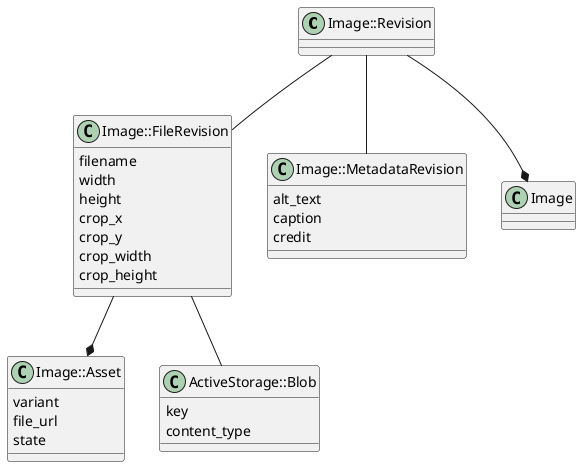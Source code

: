 @startuml
class Image::Revision {
}

class Image::FileRevision {
  filename
  width
  height
  crop_x
  crop_y
  crop_width
  crop_height
}

class Image::MetadataRevision {
  alt_text
  caption
  credit
}

class Image::Asset {
  variant
  file_url
  state
}

class ActiveStorage::Blob {
  key
  content_type
}

Image::Revision --* Image
Image::Revision -- Image::FileRevision
Image::Revision -- Image::MetadataRevision
Image::FileRevision --* Image::Asset
Image::FileRevision -- ActiveStorage::Blob
@enduml
